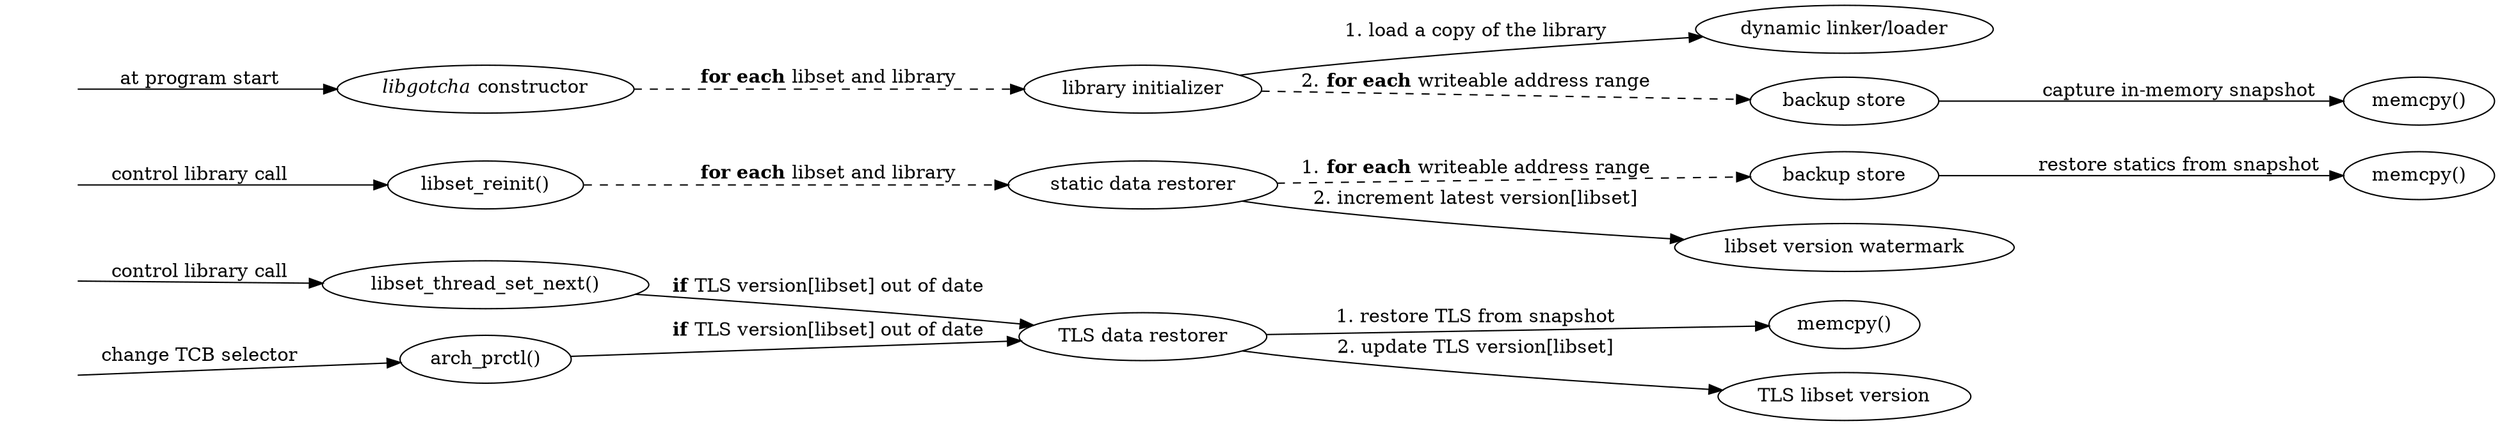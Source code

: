 strict digraph {
	rankdir=LR;
	node [label=""];

	start [shape=none];
	renew [shape=none];
	next [shape=none];
	install [shape=none];

	{
		rank=same;
		edge [style=invisible, arrowhead=none];

		start -> renew;
		renew -> next;
		next -> install;
	}

	ctor [label=<<i>libgotcha</i> constructor>];
	copy [label="library initializer"];
	rtld [label="dynamic linker/loader"];
	back [label="backup store"];
	mcpy [label="memcpy()"];

	start -> ctor [label="at program start"];
	ctor -> copy [style=dashed, label=<<b>for each</b> libset and library>];
	copy -> rtld [label="1. load a copy of the library"];
	copy -> back [style=dashed, label=<2. <b>for each</b> writeable address range>];
	back -> mcpy [label="capture in-memory snapshot"];

	reinit [label="libset_reinit()"];
	restore [label="static data restorer"];
	back2 [label="backup store"];
	water [label="libset version watermark"]
	mcpy2 [label="memcpy()"];

	renew -> reinit [label="control library call"];
	reinit -> restore [style=dashed, label=<<b>for each</b> libset and library>];
	restore -> back2 [style=dashed, label=<1. <b>for each</b> writeable address range>];
	restore -> water [label="2. increment latest version[libset]"];
	back2 -> mcpy2 [label="restore statics from snapshot"];

	set [label="libset_thread_set_next()"];
	segment [label="arch_prctl()"];
	restore2 [label="TLS data restorer"];
	mcpy3 [label="memcpy()"];
	version [label="TLS libset version"];

	next -> set [label="control library call"];
	install -> segment [label="change TCB selector"];

	set->restore2 [label=<<b>if</b> TLS version[libset] out of date>];
	segment->restore2 [label=<<b>if</b> TLS version[libset] out of date>];
	restore2 -> mcpy3 [label="1. restore TLS from snapshot"];
	restore2 -> version [label="2. update TLS version[libset]"];
}
